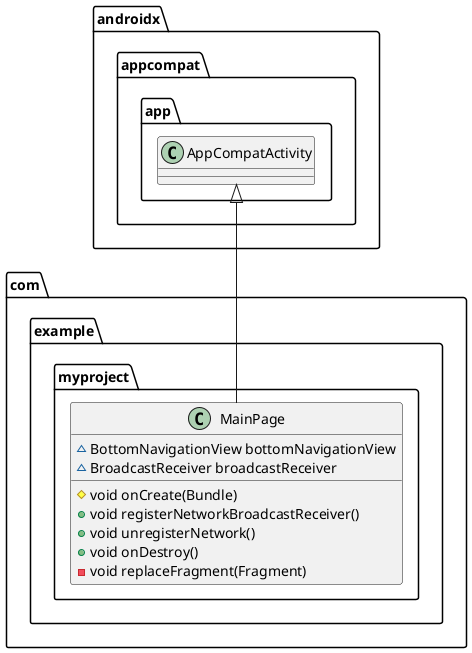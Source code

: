@startuml
class com.example.myproject.MainPage {
~ BottomNavigationView bottomNavigationView
~ BroadcastReceiver broadcastReceiver
# void onCreate(Bundle)
+ void registerNetworkBroadcastReceiver()
+ void unregisterNetwork()
+ void onDestroy()
- void replaceFragment(Fragment)
}




androidx.appcompat.app.AppCompatActivity <|-- com.example.myproject.MainPage
@enduml